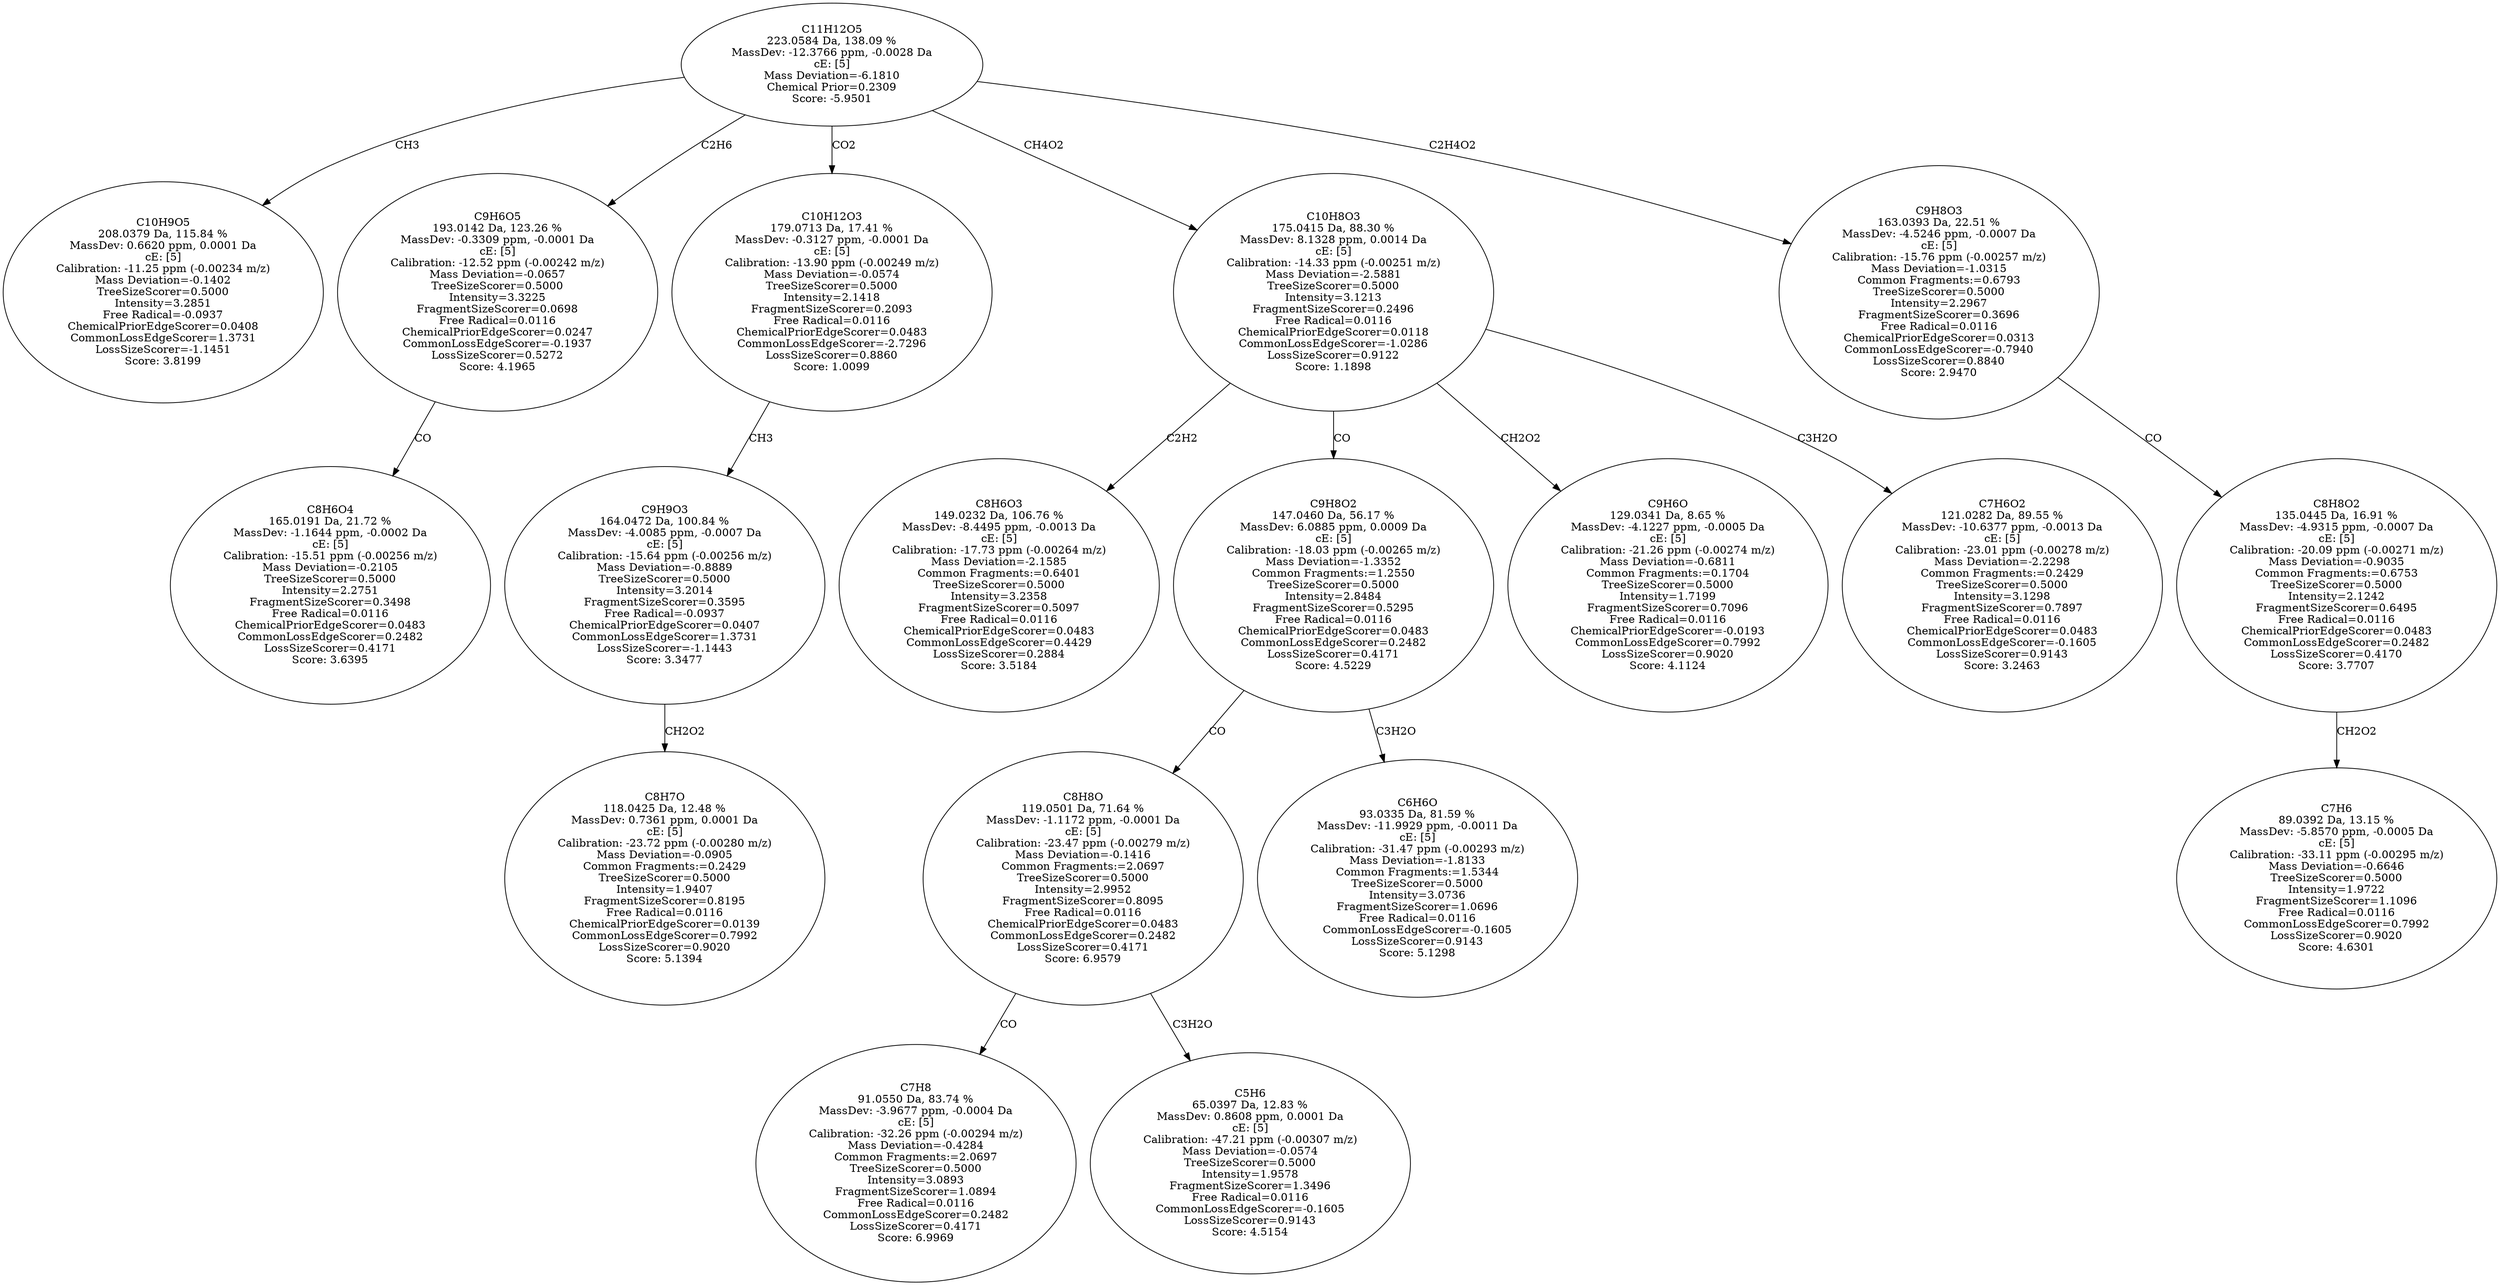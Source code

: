 strict digraph {
v1 [label="C10H9O5\n208.0379 Da, 115.84 %\nMassDev: 0.6620 ppm, 0.0001 Da\ncE: [5]\nCalibration: -11.25 ppm (-0.00234 m/z)\nMass Deviation=-0.1402\nTreeSizeScorer=0.5000\nIntensity=3.2851\nFree Radical=-0.0937\nChemicalPriorEdgeScorer=0.0408\nCommonLossEdgeScorer=1.3731\nLossSizeScorer=-1.1451\nScore: 3.8199"];
v2 [label="C8H6O4\n165.0191 Da, 21.72 %\nMassDev: -1.1644 ppm, -0.0002 Da\ncE: [5]\nCalibration: -15.51 ppm (-0.00256 m/z)\nMass Deviation=-0.2105\nTreeSizeScorer=0.5000\nIntensity=2.2751\nFragmentSizeScorer=0.3498\nFree Radical=0.0116\nChemicalPriorEdgeScorer=0.0483\nCommonLossEdgeScorer=0.2482\nLossSizeScorer=0.4171\nScore: 3.6395"];
v3 [label="C9H6O5\n193.0142 Da, 123.26 %\nMassDev: -0.3309 ppm, -0.0001 Da\ncE: [5]\nCalibration: -12.52 ppm (-0.00242 m/z)\nMass Deviation=-0.0657\nTreeSizeScorer=0.5000\nIntensity=3.3225\nFragmentSizeScorer=0.0698\nFree Radical=0.0116\nChemicalPriorEdgeScorer=0.0247\nCommonLossEdgeScorer=-0.1937\nLossSizeScorer=0.5272\nScore: 4.1965"];
v4 [label="C8H7O\n118.0425 Da, 12.48 %\nMassDev: 0.7361 ppm, 0.0001 Da\ncE: [5]\nCalibration: -23.72 ppm (-0.00280 m/z)\nMass Deviation=-0.0905\nCommon Fragments:=0.2429\nTreeSizeScorer=0.5000\nIntensity=1.9407\nFragmentSizeScorer=0.8195\nFree Radical=0.0116\nChemicalPriorEdgeScorer=0.0139\nCommonLossEdgeScorer=0.7992\nLossSizeScorer=0.9020\nScore: 5.1394"];
v5 [label="C9H9O3\n164.0472 Da, 100.84 %\nMassDev: -4.0085 ppm, -0.0007 Da\ncE: [5]\nCalibration: -15.64 ppm (-0.00256 m/z)\nMass Deviation=-0.8889\nTreeSizeScorer=0.5000\nIntensity=3.2014\nFragmentSizeScorer=0.3595\nFree Radical=-0.0937\nChemicalPriorEdgeScorer=0.0407\nCommonLossEdgeScorer=1.3731\nLossSizeScorer=-1.1443\nScore: 3.3477"];
v6 [label="C10H12O3\n179.0713 Da, 17.41 %\nMassDev: -0.3127 ppm, -0.0001 Da\ncE: [5]\nCalibration: -13.90 ppm (-0.00249 m/z)\nMass Deviation=-0.0574\nTreeSizeScorer=0.5000\nIntensity=2.1418\nFragmentSizeScorer=0.2093\nFree Radical=0.0116\nChemicalPriorEdgeScorer=0.0483\nCommonLossEdgeScorer=-2.7296\nLossSizeScorer=0.8860\nScore: 1.0099"];
v7 [label="C8H6O3\n149.0232 Da, 106.76 %\nMassDev: -8.4495 ppm, -0.0013 Da\ncE: [5]\nCalibration: -17.73 ppm (-0.00264 m/z)\nMass Deviation=-2.1585\nCommon Fragments:=0.6401\nTreeSizeScorer=0.5000\nIntensity=3.2358\nFragmentSizeScorer=0.5097\nFree Radical=0.0116\nChemicalPriorEdgeScorer=0.0483\nCommonLossEdgeScorer=0.4429\nLossSizeScorer=0.2884\nScore: 3.5184"];
v8 [label="C7H8\n91.0550 Da, 83.74 %\nMassDev: -3.9677 ppm, -0.0004 Da\ncE: [5]\nCalibration: -32.26 ppm (-0.00294 m/z)\nMass Deviation=-0.4284\nCommon Fragments:=2.0697\nTreeSizeScorer=0.5000\nIntensity=3.0893\nFragmentSizeScorer=1.0894\nFree Radical=0.0116\nCommonLossEdgeScorer=0.2482\nLossSizeScorer=0.4171\nScore: 6.9969"];
v9 [label="C5H6\n65.0397 Da, 12.83 %\nMassDev: 0.8608 ppm, 0.0001 Da\ncE: [5]\nCalibration: -47.21 ppm (-0.00307 m/z)\nMass Deviation=-0.0574\nTreeSizeScorer=0.5000\nIntensity=1.9578\nFragmentSizeScorer=1.3496\nFree Radical=0.0116\nCommonLossEdgeScorer=-0.1605\nLossSizeScorer=0.9143\nScore: 4.5154"];
v10 [label="C8H8O\n119.0501 Da, 71.64 %\nMassDev: -1.1172 ppm, -0.0001 Da\ncE: [5]\nCalibration: -23.47 ppm (-0.00279 m/z)\nMass Deviation=-0.1416\nCommon Fragments:=2.0697\nTreeSizeScorer=0.5000\nIntensity=2.9952\nFragmentSizeScorer=0.8095\nFree Radical=0.0116\nChemicalPriorEdgeScorer=0.0483\nCommonLossEdgeScorer=0.2482\nLossSizeScorer=0.4171\nScore: 6.9579"];
v11 [label="C6H6O\n93.0335 Da, 81.59 %\nMassDev: -11.9929 ppm, -0.0011 Da\ncE: [5]\nCalibration: -31.47 ppm (-0.00293 m/z)\nMass Deviation=-1.8133\nCommon Fragments:=1.5344\nTreeSizeScorer=0.5000\nIntensity=3.0736\nFragmentSizeScorer=1.0696\nFree Radical=0.0116\nCommonLossEdgeScorer=-0.1605\nLossSizeScorer=0.9143\nScore: 5.1298"];
v12 [label="C9H8O2\n147.0460 Da, 56.17 %\nMassDev: 6.0885 ppm, 0.0009 Da\ncE: [5]\nCalibration: -18.03 ppm (-0.00265 m/z)\nMass Deviation=-1.3352\nCommon Fragments:=1.2550\nTreeSizeScorer=0.5000\nIntensity=2.8484\nFragmentSizeScorer=0.5295\nFree Radical=0.0116\nChemicalPriorEdgeScorer=0.0483\nCommonLossEdgeScorer=0.2482\nLossSizeScorer=0.4171\nScore: 4.5229"];
v13 [label="C9H6O\n129.0341 Da, 8.65 %\nMassDev: -4.1227 ppm, -0.0005 Da\ncE: [5]\nCalibration: -21.26 ppm (-0.00274 m/z)\nMass Deviation=-0.6811\nCommon Fragments:=0.1704\nTreeSizeScorer=0.5000\nIntensity=1.7199\nFragmentSizeScorer=0.7096\nFree Radical=0.0116\nChemicalPriorEdgeScorer=-0.0193\nCommonLossEdgeScorer=0.7992\nLossSizeScorer=0.9020\nScore: 4.1124"];
v14 [label="C7H6O2\n121.0282 Da, 89.55 %\nMassDev: -10.6377 ppm, -0.0013 Da\ncE: [5]\nCalibration: -23.01 ppm (-0.00278 m/z)\nMass Deviation=-2.2298\nCommon Fragments:=0.2429\nTreeSizeScorer=0.5000\nIntensity=3.1298\nFragmentSizeScorer=0.7897\nFree Radical=0.0116\nChemicalPriorEdgeScorer=0.0483\nCommonLossEdgeScorer=-0.1605\nLossSizeScorer=0.9143\nScore: 3.2463"];
v15 [label="C10H8O3\n175.0415 Da, 88.30 %\nMassDev: 8.1328 ppm, 0.0014 Da\ncE: [5]\nCalibration: -14.33 ppm (-0.00251 m/z)\nMass Deviation=-2.5881\nTreeSizeScorer=0.5000\nIntensity=3.1213\nFragmentSizeScorer=0.2496\nFree Radical=0.0116\nChemicalPriorEdgeScorer=0.0118\nCommonLossEdgeScorer=-1.0286\nLossSizeScorer=0.9122\nScore: 1.1898"];
v16 [label="C7H6\n89.0392 Da, 13.15 %\nMassDev: -5.8570 ppm, -0.0005 Da\ncE: [5]\nCalibration: -33.11 ppm (-0.00295 m/z)\nMass Deviation=-0.6646\nTreeSizeScorer=0.5000\nIntensity=1.9722\nFragmentSizeScorer=1.1096\nFree Radical=0.0116\nCommonLossEdgeScorer=0.7992\nLossSizeScorer=0.9020\nScore: 4.6301"];
v17 [label="C8H8O2\n135.0445 Da, 16.91 %\nMassDev: -4.9315 ppm, -0.0007 Da\ncE: [5]\nCalibration: -20.09 ppm (-0.00271 m/z)\nMass Deviation=-0.9035\nCommon Fragments:=0.6753\nTreeSizeScorer=0.5000\nIntensity=2.1242\nFragmentSizeScorer=0.6495\nFree Radical=0.0116\nChemicalPriorEdgeScorer=0.0483\nCommonLossEdgeScorer=0.2482\nLossSizeScorer=0.4170\nScore: 3.7707"];
v18 [label="C9H8O3\n163.0393 Da, 22.51 %\nMassDev: -4.5246 ppm, -0.0007 Da\ncE: [5]\nCalibration: -15.76 ppm (-0.00257 m/z)\nMass Deviation=-1.0315\nCommon Fragments:=0.6793\nTreeSizeScorer=0.5000\nIntensity=2.2967\nFragmentSizeScorer=0.3696\nFree Radical=0.0116\nChemicalPriorEdgeScorer=0.0313\nCommonLossEdgeScorer=-0.7940\nLossSizeScorer=0.8840\nScore: 2.9470"];
v19 [label="C11H12O5\n223.0584 Da, 138.09 %\nMassDev: -12.3766 ppm, -0.0028 Da\ncE: [5]\nMass Deviation=-6.1810\nChemical Prior=0.2309\nScore: -5.9501"];
v19 -> v1 [label="CH3"];
v3 -> v2 [label="CO"];
v19 -> v3 [label="C2H6"];
v5 -> v4 [label="CH2O2"];
v6 -> v5 [label="CH3"];
v19 -> v6 [label="CO2"];
v15 -> v7 [label="C2H2"];
v10 -> v8 [label="CO"];
v10 -> v9 [label="C3H2O"];
v12 -> v10 [label="CO"];
v12 -> v11 [label="C3H2O"];
v15 -> v12 [label="CO"];
v15 -> v13 [label="CH2O2"];
v15 -> v14 [label="C3H2O"];
v19 -> v15 [label="CH4O2"];
v17 -> v16 [label="CH2O2"];
v18 -> v17 [label="CO"];
v19 -> v18 [label="C2H4O2"];
}